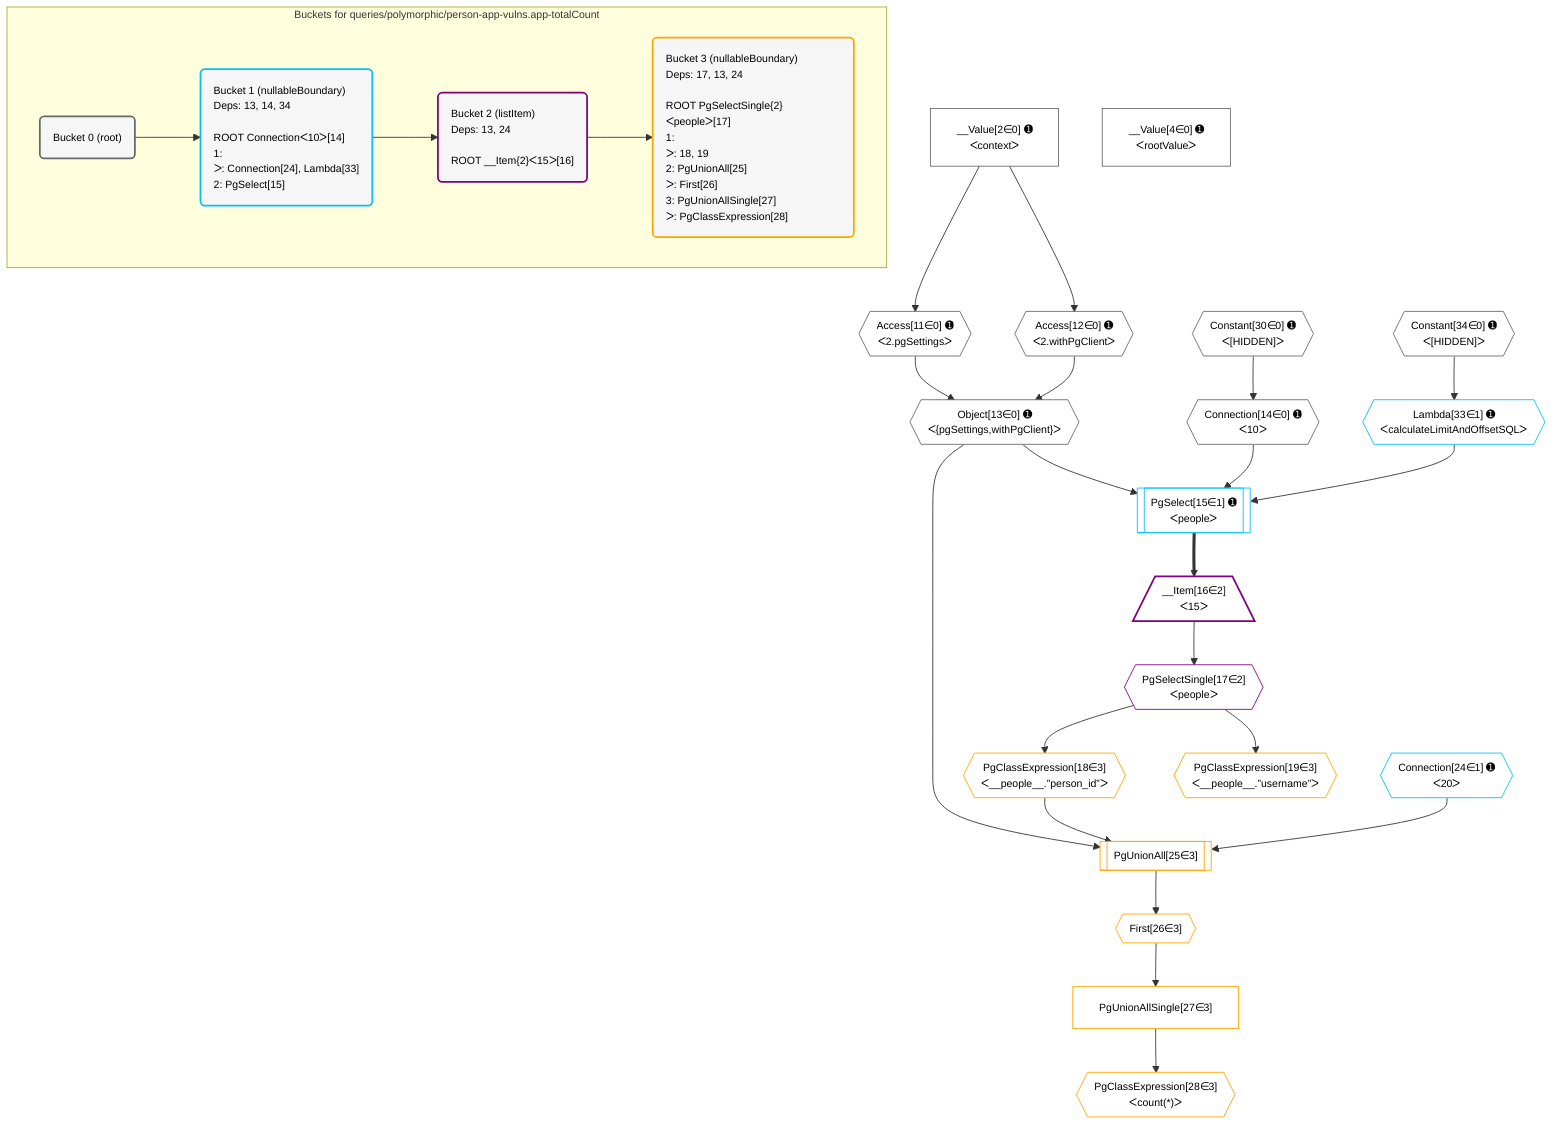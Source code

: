 %%{init: {'themeVariables': { 'fontSize': '12px'}}}%%
graph TD
    classDef path fill:#eee,stroke:#000,color:#000
    classDef plan fill:#fff,stroke-width:1px,color:#000
    classDef itemplan fill:#fff,stroke-width:2px,color:#000
    classDef unbatchedplan fill:#dff,stroke-width:1px,color:#000
    classDef sideeffectplan fill:#fcc,stroke-width:2px,color:#000
    classDef bucket fill:#f6f6f6,color:#000,stroke-width:2px,text-align:left


    %% plan dependencies
    Object13{{"Object[13∈0] ➊<br />ᐸ{pgSettings,withPgClient}ᐳ"}}:::plan
    Access11{{"Access[11∈0] ➊<br />ᐸ2.pgSettingsᐳ"}}:::plan
    Access12{{"Access[12∈0] ➊<br />ᐸ2.withPgClientᐳ"}}:::plan
    Access11 & Access12 --> Object13
    __Value2["__Value[2∈0] ➊<br />ᐸcontextᐳ"]:::plan
    __Value2 --> Access11
    __Value2 --> Access12
    Connection14{{"Connection[14∈0] ➊<br />ᐸ10ᐳ"}}:::plan
    Constant30{{"Constant[30∈0] ➊<br />ᐸ[HIDDEN]ᐳ"}}:::plan
    Constant30 --> Connection14
    __Value4["__Value[4∈0] ➊<br />ᐸrootValueᐳ"]:::plan
    Constant34{{"Constant[34∈0] ➊<br />ᐸ[HIDDEN]ᐳ"}}:::plan
    PgSelect15[["PgSelect[15∈1] ➊<br />ᐸpeopleᐳ"]]:::plan
    Lambda33{{"Lambda[33∈1] ➊<br />ᐸcalculateLimitAndOffsetSQLᐳ"}}:::plan
    Object13 & Connection14 & Lambda33 --> PgSelect15
    Constant34 --> Lambda33
    Connection24{{"Connection[24∈1] ➊<br />ᐸ20ᐳ"}}:::plan
    __Item16[/"__Item[16∈2]<br />ᐸ15ᐳ"\]:::itemplan
    PgSelect15 ==> __Item16
    PgSelectSingle17{{"PgSelectSingle[17∈2]<br />ᐸpeopleᐳ"}}:::plan
    __Item16 --> PgSelectSingle17
    PgUnionAll25[["PgUnionAll[25∈3]"]]:::plan
    PgClassExpression18{{"PgClassExpression[18∈3]<br />ᐸ__people__.”person_id”ᐳ"}}:::plan
    Object13 & PgClassExpression18 & Connection24 --> PgUnionAll25
    PgSelectSingle17 --> PgClassExpression18
    PgClassExpression19{{"PgClassExpression[19∈3]<br />ᐸ__people__.”username”ᐳ"}}:::plan
    PgSelectSingle17 --> PgClassExpression19
    First26{{"First[26∈3]"}}:::plan
    PgUnionAll25 --> First26
    PgUnionAllSingle27["PgUnionAllSingle[27∈3]"]:::plan
    First26 --> PgUnionAllSingle27
    PgClassExpression28{{"PgClassExpression[28∈3]<br />ᐸcount(*)ᐳ"}}:::plan
    PgUnionAllSingle27 --> PgClassExpression28

    %% define steps

    subgraph "Buckets for queries/polymorphic/person-app-vulns.app-totalCount"
    Bucket0("Bucket 0 (root)"):::bucket
    classDef bucket0 stroke:#696969
    class Bucket0,__Value2,__Value4,Access11,Access12,Object13,Connection14,Constant30,Constant34 bucket0
    Bucket1("Bucket 1 (nullableBoundary)<br />Deps: 13, 14, 34<br /><br />ROOT Connectionᐸ10ᐳ[14]<br />1: <br />ᐳ: Connection[24], Lambda[33]<br />2: PgSelect[15]"):::bucket
    classDef bucket1 stroke:#00bfff
    class Bucket1,PgSelect15,Connection24,Lambda33 bucket1
    Bucket2("Bucket 2 (listItem)<br />Deps: 13, 24<br /><br />ROOT __Item{2}ᐸ15ᐳ[16]"):::bucket
    classDef bucket2 stroke:#7f007f
    class Bucket2,__Item16,PgSelectSingle17 bucket2
    Bucket3("Bucket 3 (nullableBoundary)<br />Deps: 17, 13, 24<br /><br />ROOT PgSelectSingle{2}ᐸpeopleᐳ[17]<br />1: <br />ᐳ: 18, 19<br />2: PgUnionAll[25]<br />ᐳ: First[26]<br />3: PgUnionAllSingle[27]<br />ᐳ: PgClassExpression[28]"):::bucket
    classDef bucket3 stroke:#ffa500
    class Bucket3,PgClassExpression18,PgClassExpression19,PgUnionAll25,First26,PgUnionAllSingle27,PgClassExpression28 bucket3
    Bucket0 --> Bucket1
    Bucket1 --> Bucket2
    Bucket2 --> Bucket3
    end